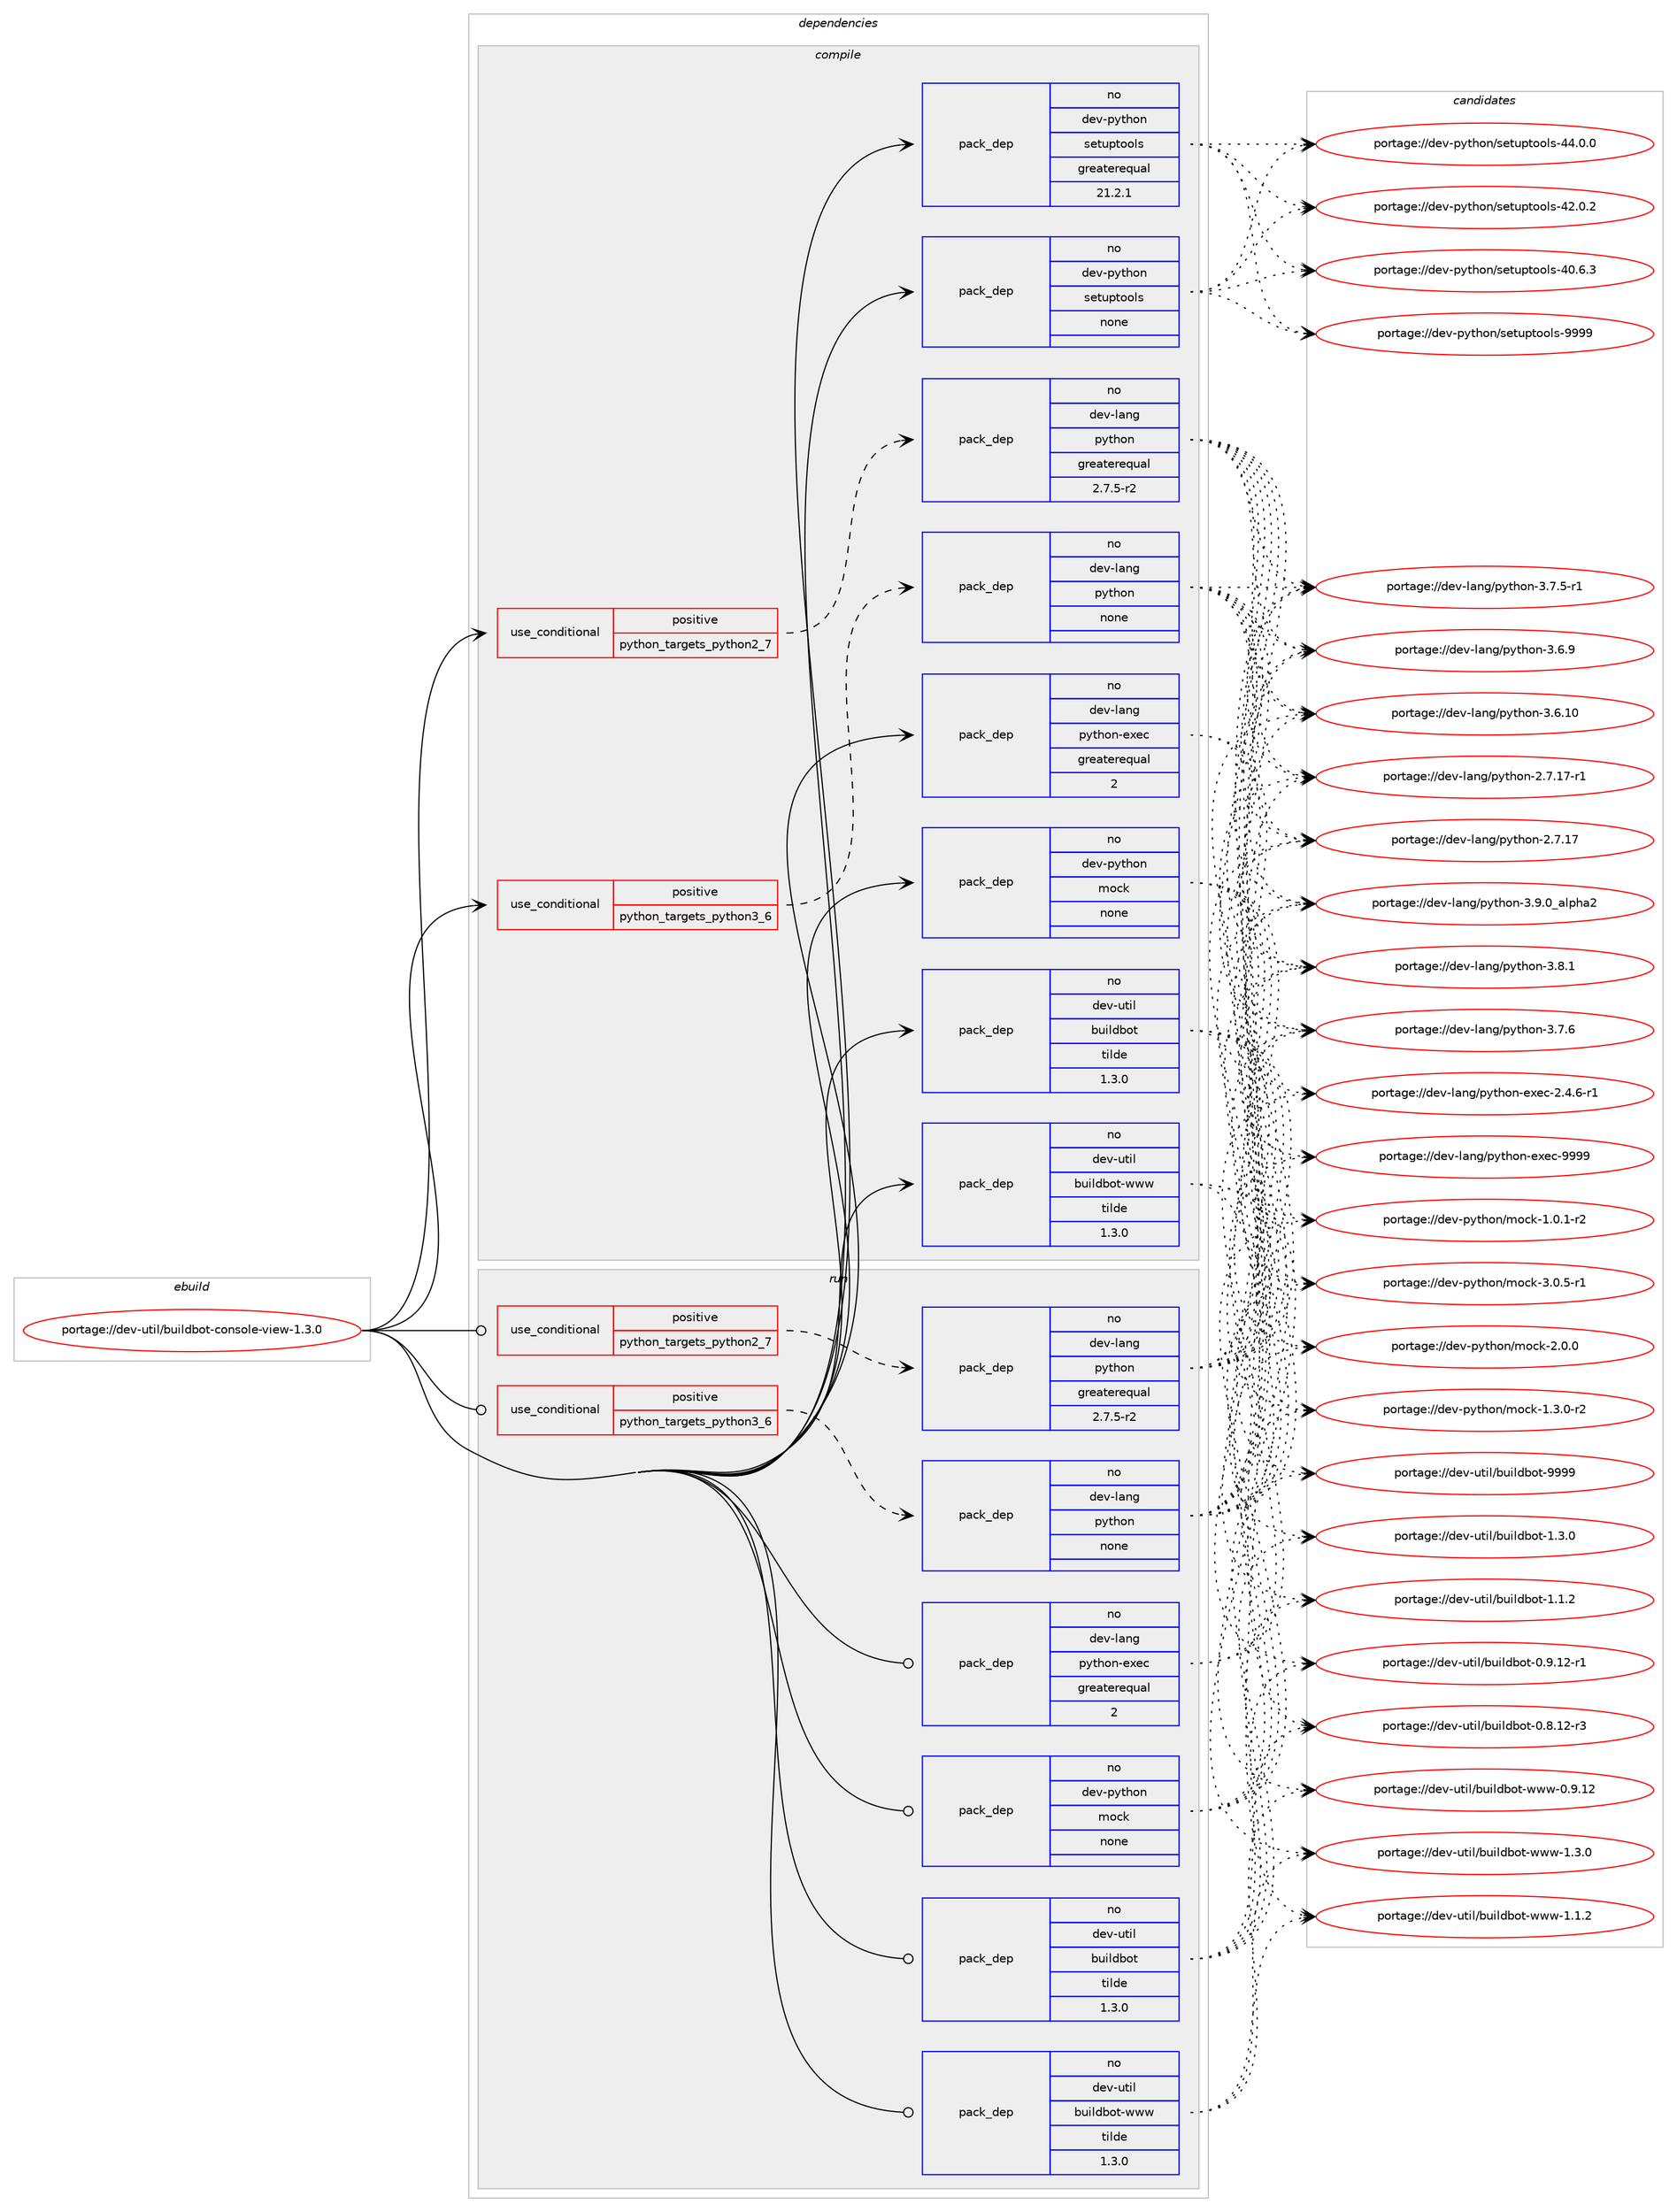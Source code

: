 digraph prolog {

# *************
# Graph options
# *************

newrank=true;
concentrate=true;
compound=true;
graph [rankdir=LR,fontname=Helvetica,fontsize=10,ranksep=1.5];#, ranksep=2.5, nodesep=0.2];
edge  [arrowhead=vee];
node  [fontname=Helvetica,fontsize=10];

# **********
# The ebuild
# **********

subgraph cluster_leftcol {
color=gray;
rank=same;
label=<<i>ebuild</i>>;
id [label="portage://dev-util/buildbot-console-view-1.3.0", color=red, width=4, href="../dev-util/buildbot-console-view-1.3.0.svg"];
}

# ****************
# The dependencies
# ****************

subgraph cluster_midcol {
color=gray;
label=<<i>dependencies</i>>;
subgraph cluster_compile {
fillcolor="#eeeeee";
style=filled;
label=<<i>compile</i>>;
subgraph cond63549 {
dependency305878 [label=<<TABLE BORDER="0" CELLBORDER="1" CELLSPACING="0" CELLPADDING="4"><TR><TD ROWSPAN="3" CELLPADDING="10">use_conditional</TD></TR><TR><TD>positive</TD></TR><TR><TD>python_targets_python2_7</TD></TR></TABLE>>, shape=none, color=red];
subgraph pack237655 {
dependency305879 [label=<<TABLE BORDER="0" CELLBORDER="1" CELLSPACING="0" CELLPADDING="4" WIDTH="220"><TR><TD ROWSPAN="6" CELLPADDING="30">pack_dep</TD></TR><TR><TD WIDTH="110">no</TD></TR><TR><TD>dev-lang</TD></TR><TR><TD>python</TD></TR><TR><TD>greaterequal</TD></TR><TR><TD>2.7.5-r2</TD></TR></TABLE>>, shape=none, color=blue];
}
dependency305878:e -> dependency305879:w [weight=20,style="dashed",arrowhead="vee"];
}
id:e -> dependency305878:w [weight=20,style="solid",arrowhead="vee"];
subgraph cond63550 {
dependency305880 [label=<<TABLE BORDER="0" CELLBORDER="1" CELLSPACING="0" CELLPADDING="4"><TR><TD ROWSPAN="3" CELLPADDING="10">use_conditional</TD></TR><TR><TD>positive</TD></TR><TR><TD>python_targets_python3_6</TD></TR></TABLE>>, shape=none, color=red];
subgraph pack237656 {
dependency305881 [label=<<TABLE BORDER="0" CELLBORDER="1" CELLSPACING="0" CELLPADDING="4" WIDTH="220"><TR><TD ROWSPAN="6" CELLPADDING="30">pack_dep</TD></TR><TR><TD WIDTH="110">no</TD></TR><TR><TD>dev-lang</TD></TR><TR><TD>python</TD></TR><TR><TD>none</TD></TR><TR><TD></TD></TR></TABLE>>, shape=none, color=blue];
}
dependency305880:e -> dependency305881:w [weight=20,style="dashed",arrowhead="vee"];
}
id:e -> dependency305880:w [weight=20,style="solid",arrowhead="vee"];
subgraph pack237657 {
dependency305882 [label=<<TABLE BORDER="0" CELLBORDER="1" CELLSPACING="0" CELLPADDING="4" WIDTH="220"><TR><TD ROWSPAN="6" CELLPADDING="30">pack_dep</TD></TR><TR><TD WIDTH="110">no</TD></TR><TR><TD>dev-lang</TD></TR><TR><TD>python-exec</TD></TR><TR><TD>greaterequal</TD></TR><TR><TD>2</TD></TR></TABLE>>, shape=none, color=blue];
}
id:e -> dependency305882:w [weight=20,style="solid",arrowhead="vee"];
subgraph pack237658 {
dependency305883 [label=<<TABLE BORDER="0" CELLBORDER="1" CELLSPACING="0" CELLPADDING="4" WIDTH="220"><TR><TD ROWSPAN="6" CELLPADDING="30">pack_dep</TD></TR><TR><TD WIDTH="110">no</TD></TR><TR><TD>dev-python</TD></TR><TR><TD>mock</TD></TR><TR><TD>none</TD></TR><TR><TD></TD></TR></TABLE>>, shape=none, color=blue];
}
id:e -> dependency305883:w [weight=20,style="solid",arrowhead="vee"];
subgraph pack237659 {
dependency305884 [label=<<TABLE BORDER="0" CELLBORDER="1" CELLSPACING="0" CELLPADDING="4" WIDTH="220"><TR><TD ROWSPAN="6" CELLPADDING="30">pack_dep</TD></TR><TR><TD WIDTH="110">no</TD></TR><TR><TD>dev-python</TD></TR><TR><TD>setuptools</TD></TR><TR><TD>greaterequal</TD></TR><TR><TD>21.2.1</TD></TR></TABLE>>, shape=none, color=blue];
}
id:e -> dependency305884:w [weight=20,style="solid",arrowhead="vee"];
subgraph pack237660 {
dependency305885 [label=<<TABLE BORDER="0" CELLBORDER="1" CELLSPACING="0" CELLPADDING="4" WIDTH="220"><TR><TD ROWSPAN="6" CELLPADDING="30">pack_dep</TD></TR><TR><TD WIDTH="110">no</TD></TR><TR><TD>dev-python</TD></TR><TR><TD>setuptools</TD></TR><TR><TD>none</TD></TR><TR><TD></TD></TR></TABLE>>, shape=none, color=blue];
}
id:e -> dependency305885:w [weight=20,style="solid",arrowhead="vee"];
subgraph pack237661 {
dependency305886 [label=<<TABLE BORDER="0" CELLBORDER="1" CELLSPACING="0" CELLPADDING="4" WIDTH="220"><TR><TD ROWSPAN="6" CELLPADDING="30">pack_dep</TD></TR><TR><TD WIDTH="110">no</TD></TR><TR><TD>dev-util</TD></TR><TR><TD>buildbot</TD></TR><TR><TD>tilde</TD></TR><TR><TD>1.3.0</TD></TR></TABLE>>, shape=none, color=blue];
}
id:e -> dependency305886:w [weight=20,style="solid",arrowhead="vee"];
subgraph pack237662 {
dependency305887 [label=<<TABLE BORDER="0" CELLBORDER="1" CELLSPACING="0" CELLPADDING="4" WIDTH="220"><TR><TD ROWSPAN="6" CELLPADDING="30">pack_dep</TD></TR><TR><TD WIDTH="110">no</TD></TR><TR><TD>dev-util</TD></TR><TR><TD>buildbot-www</TD></TR><TR><TD>tilde</TD></TR><TR><TD>1.3.0</TD></TR></TABLE>>, shape=none, color=blue];
}
id:e -> dependency305887:w [weight=20,style="solid",arrowhead="vee"];
}
subgraph cluster_compileandrun {
fillcolor="#eeeeee";
style=filled;
label=<<i>compile and run</i>>;
}
subgraph cluster_run {
fillcolor="#eeeeee";
style=filled;
label=<<i>run</i>>;
subgraph cond63551 {
dependency305888 [label=<<TABLE BORDER="0" CELLBORDER="1" CELLSPACING="0" CELLPADDING="4"><TR><TD ROWSPAN="3" CELLPADDING="10">use_conditional</TD></TR><TR><TD>positive</TD></TR><TR><TD>python_targets_python2_7</TD></TR></TABLE>>, shape=none, color=red];
subgraph pack237663 {
dependency305889 [label=<<TABLE BORDER="0" CELLBORDER="1" CELLSPACING="0" CELLPADDING="4" WIDTH="220"><TR><TD ROWSPAN="6" CELLPADDING="30">pack_dep</TD></TR><TR><TD WIDTH="110">no</TD></TR><TR><TD>dev-lang</TD></TR><TR><TD>python</TD></TR><TR><TD>greaterequal</TD></TR><TR><TD>2.7.5-r2</TD></TR></TABLE>>, shape=none, color=blue];
}
dependency305888:e -> dependency305889:w [weight=20,style="dashed",arrowhead="vee"];
}
id:e -> dependency305888:w [weight=20,style="solid",arrowhead="odot"];
subgraph cond63552 {
dependency305890 [label=<<TABLE BORDER="0" CELLBORDER="1" CELLSPACING="0" CELLPADDING="4"><TR><TD ROWSPAN="3" CELLPADDING="10">use_conditional</TD></TR><TR><TD>positive</TD></TR><TR><TD>python_targets_python3_6</TD></TR></TABLE>>, shape=none, color=red];
subgraph pack237664 {
dependency305891 [label=<<TABLE BORDER="0" CELLBORDER="1" CELLSPACING="0" CELLPADDING="4" WIDTH="220"><TR><TD ROWSPAN="6" CELLPADDING="30">pack_dep</TD></TR><TR><TD WIDTH="110">no</TD></TR><TR><TD>dev-lang</TD></TR><TR><TD>python</TD></TR><TR><TD>none</TD></TR><TR><TD></TD></TR></TABLE>>, shape=none, color=blue];
}
dependency305890:e -> dependency305891:w [weight=20,style="dashed",arrowhead="vee"];
}
id:e -> dependency305890:w [weight=20,style="solid",arrowhead="odot"];
subgraph pack237665 {
dependency305892 [label=<<TABLE BORDER="0" CELLBORDER="1" CELLSPACING="0" CELLPADDING="4" WIDTH="220"><TR><TD ROWSPAN="6" CELLPADDING="30">pack_dep</TD></TR><TR><TD WIDTH="110">no</TD></TR><TR><TD>dev-lang</TD></TR><TR><TD>python-exec</TD></TR><TR><TD>greaterequal</TD></TR><TR><TD>2</TD></TR></TABLE>>, shape=none, color=blue];
}
id:e -> dependency305892:w [weight=20,style="solid",arrowhead="odot"];
subgraph pack237666 {
dependency305893 [label=<<TABLE BORDER="0" CELLBORDER="1" CELLSPACING="0" CELLPADDING="4" WIDTH="220"><TR><TD ROWSPAN="6" CELLPADDING="30">pack_dep</TD></TR><TR><TD WIDTH="110">no</TD></TR><TR><TD>dev-python</TD></TR><TR><TD>mock</TD></TR><TR><TD>none</TD></TR><TR><TD></TD></TR></TABLE>>, shape=none, color=blue];
}
id:e -> dependency305893:w [weight=20,style="solid",arrowhead="odot"];
subgraph pack237667 {
dependency305894 [label=<<TABLE BORDER="0" CELLBORDER="1" CELLSPACING="0" CELLPADDING="4" WIDTH="220"><TR><TD ROWSPAN="6" CELLPADDING="30">pack_dep</TD></TR><TR><TD WIDTH="110">no</TD></TR><TR><TD>dev-util</TD></TR><TR><TD>buildbot</TD></TR><TR><TD>tilde</TD></TR><TR><TD>1.3.0</TD></TR></TABLE>>, shape=none, color=blue];
}
id:e -> dependency305894:w [weight=20,style="solid",arrowhead="odot"];
subgraph pack237668 {
dependency305895 [label=<<TABLE BORDER="0" CELLBORDER="1" CELLSPACING="0" CELLPADDING="4" WIDTH="220"><TR><TD ROWSPAN="6" CELLPADDING="30">pack_dep</TD></TR><TR><TD WIDTH="110">no</TD></TR><TR><TD>dev-util</TD></TR><TR><TD>buildbot-www</TD></TR><TR><TD>tilde</TD></TR><TR><TD>1.3.0</TD></TR></TABLE>>, shape=none, color=blue];
}
id:e -> dependency305895:w [weight=20,style="solid",arrowhead="odot"];
}
}

# **************
# The candidates
# **************

subgraph cluster_choices {
rank=same;
color=gray;
label=<<i>candidates</i>>;

subgraph choice237655 {
color=black;
nodesep=1;
choice10010111845108971101034711212111610411111045514657464895971081121049750 [label="portage://dev-lang/python-3.9.0_alpha2", color=red, width=4,href="../dev-lang/python-3.9.0_alpha2.svg"];
choice100101118451089711010347112121116104111110455146564649 [label="portage://dev-lang/python-3.8.1", color=red, width=4,href="../dev-lang/python-3.8.1.svg"];
choice100101118451089711010347112121116104111110455146554654 [label="portage://dev-lang/python-3.7.6", color=red, width=4,href="../dev-lang/python-3.7.6.svg"];
choice1001011184510897110103471121211161041111104551465546534511449 [label="portage://dev-lang/python-3.7.5-r1", color=red, width=4,href="../dev-lang/python-3.7.5-r1.svg"];
choice100101118451089711010347112121116104111110455146544657 [label="portage://dev-lang/python-3.6.9", color=red, width=4,href="../dev-lang/python-3.6.9.svg"];
choice10010111845108971101034711212111610411111045514654464948 [label="portage://dev-lang/python-3.6.10", color=red, width=4,href="../dev-lang/python-3.6.10.svg"];
choice100101118451089711010347112121116104111110455046554649554511449 [label="portage://dev-lang/python-2.7.17-r1", color=red, width=4,href="../dev-lang/python-2.7.17-r1.svg"];
choice10010111845108971101034711212111610411111045504655464955 [label="portage://dev-lang/python-2.7.17", color=red, width=4,href="../dev-lang/python-2.7.17.svg"];
dependency305879:e -> choice10010111845108971101034711212111610411111045514657464895971081121049750:w [style=dotted,weight="100"];
dependency305879:e -> choice100101118451089711010347112121116104111110455146564649:w [style=dotted,weight="100"];
dependency305879:e -> choice100101118451089711010347112121116104111110455146554654:w [style=dotted,weight="100"];
dependency305879:e -> choice1001011184510897110103471121211161041111104551465546534511449:w [style=dotted,weight="100"];
dependency305879:e -> choice100101118451089711010347112121116104111110455146544657:w [style=dotted,weight="100"];
dependency305879:e -> choice10010111845108971101034711212111610411111045514654464948:w [style=dotted,weight="100"];
dependency305879:e -> choice100101118451089711010347112121116104111110455046554649554511449:w [style=dotted,weight="100"];
dependency305879:e -> choice10010111845108971101034711212111610411111045504655464955:w [style=dotted,weight="100"];
}
subgraph choice237656 {
color=black;
nodesep=1;
choice10010111845108971101034711212111610411111045514657464895971081121049750 [label="portage://dev-lang/python-3.9.0_alpha2", color=red, width=4,href="../dev-lang/python-3.9.0_alpha2.svg"];
choice100101118451089711010347112121116104111110455146564649 [label="portage://dev-lang/python-3.8.1", color=red, width=4,href="../dev-lang/python-3.8.1.svg"];
choice100101118451089711010347112121116104111110455146554654 [label="portage://dev-lang/python-3.7.6", color=red, width=4,href="../dev-lang/python-3.7.6.svg"];
choice1001011184510897110103471121211161041111104551465546534511449 [label="portage://dev-lang/python-3.7.5-r1", color=red, width=4,href="../dev-lang/python-3.7.5-r1.svg"];
choice100101118451089711010347112121116104111110455146544657 [label="portage://dev-lang/python-3.6.9", color=red, width=4,href="../dev-lang/python-3.6.9.svg"];
choice10010111845108971101034711212111610411111045514654464948 [label="portage://dev-lang/python-3.6.10", color=red, width=4,href="../dev-lang/python-3.6.10.svg"];
choice100101118451089711010347112121116104111110455046554649554511449 [label="portage://dev-lang/python-2.7.17-r1", color=red, width=4,href="../dev-lang/python-2.7.17-r1.svg"];
choice10010111845108971101034711212111610411111045504655464955 [label="portage://dev-lang/python-2.7.17", color=red, width=4,href="../dev-lang/python-2.7.17.svg"];
dependency305881:e -> choice10010111845108971101034711212111610411111045514657464895971081121049750:w [style=dotted,weight="100"];
dependency305881:e -> choice100101118451089711010347112121116104111110455146564649:w [style=dotted,weight="100"];
dependency305881:e -> choice100101118451089711010347112121116104111110455146554654:w [style=dotted,weight="100"];
dependency305881:e -> choice1001011184510897110103471121211161041111104551465546534511449:w [style=dotted,weight="100"];
dependency305881:e -> choice100101118451089711010347112121116104111110455146544657:w [style=dotted,weight="100"];
dependency305881:e -> choice10010111845108971101034711212111610411111045514654464948:w [style=dotted,weight="100"];
dependency305881:e -> choice100101118451089711010347112121116104111110455046554649554511449:w [style=dotted,weight="100"];
dependency305881:e -> choice10010111845108971101034711212111610411111045504655464955:w [style=dotted,weight="100"];
}
subgraph choice237657 {
color=black;
nodesep=1;
choice10010111845108971101034711212111610411111045101120101994557575757 [label="portage://dev-lang/python-exec-9999", color=red, width=4,href="../dev-lang/python-exec-9999.svg"];
choice10010111845108971101034711212111610411111045101120101994550465246544511449 [label="portage://dev-lang/python-exec-2.4.6-r1", color=red, width=4,href="../dev-lang/python-exec-2.4.6-r1.svg"];
dependency305882:e -> choice10010111845108971101034711212111610411111045101120101994557575757:w [style=dotted,weight="100"];
dependency305882:e -> choice10010111845108971101034711212111610411111045101120101994550465246544511449:w [style=dotted,weight="100"];
}
subgraph choice237658 {
color=black;
nodesep=1;
choice1001011184511212111610411111047109111991074551464846534511449 [label="portage://dev-python/mock-3.0.5-r1", color=red, width=4,href="../dev-python/mock-3.0.5-r1.svg"];
choice100101118451121211161041111104710911199107455046484648 [label="portage://dev-python/mock-2.0.0", color=red, width=4,href="../dev-python/mock-2.0.0.svg"];
choice1001011184511212111610411111047109111991074549465146484511450 [label="portage://dev-python/mock-1.3.0-r2", color=red, width=4,href="../dev-python/mock-1.3.0-r2.svg"];
choice1001011184511212111610411111047109111991074549464846494511450 [label="portage://dev-python/mock-1.0.1-r2", color=red, width=4,href="../dev-python/mock-1.0.1-r2.svg"];
dependency305883:e -> choice1001011184511212111610411111047109111991074551464846534511449:w [style=dotted,weight="100"];
dependency305883:e -> choice100101118451121211161041111104710911199107455046484648:w [style=dotted,weight="100"];
dependency305883:e -> choice1001011184511212111610411111047109111991074549465146484511450:w [style=dotted,weight="100"];
dependency305883:e -> choice1001011184511212111610411111047109111991074549464846494511450:w [style=dotted,weight="100"];
}
subgraph choice237659 {
color=black;
nodesep=1;
choice10010111845112121116104111110471151011161171121161111111081154557575757 [label="portage://dev-python/setuptools-9999", color=red, width=4,href="../dev-python/setuptools-9999.svg"];
choice100101118451121211161041111104711510111611711211611111110811545525246484648 [label="portage://dev-python/setuptools-44.0.0", color=red, width=4,href="../dev-python/setuptools-44.0.0.svg"];
choice100101118451121211161041111104711510111611711211611111110811545525046484650 [label="portage://dev-python/setuptools-42.0.2", color=red, width=4,href="../dev-python/setuptools-42.0.2.svg"];
choice100101118451121211161041111104711510111611711211611111110811545524846544651 [label="portage://dev-python/setuptools-40.6.3", color=red, width=4,href="../dev-python/setuptools-40.6.3.svg"];
dependency305884:e -> choice10010111845112121116104111110471151011161171121161111111081154557575757:w [style=dotted,weight="100"];
dependency305884:e -> choice100101118451121211161041111104711510111611711211611111110811545525246484648:w [style=dotted,weight="100"];
dependency305884:e -> choice100101118451121211161041111104711510111611711211611111110811545525046484650:w [style=dotted,weight="100"];
dependency305884:e -> choice100101118451121211161041111104711510111611711211611111110811545524846544651:w [style=dotted,weight="100"];
}
subgraph choice237660 {
color=black;
nodesep=1;
choice10010111845112121116104111110471151011161171121161111111081154557575757 [label="portage://dev-python/setuptools-9999", color=red, width=4,href="../dev-python/setuptools-9999.svg"];
choice100101118451121211161041111104711510111611711211611111110811545525246484648 [label="portage://dev-python/setuptools-44.0.0", color=red, width=4,href="../dev-python/setuptools-44.0.0.svg"];
choice100101118451121211161041111104711510111611711211611111110811545525046484650 [label="portage://dev-python/setuptools-42.0.2", color=red, width=4,href="../dev-python/setuptools-42.0.2.svg"];
choice100101118451121211161041111104711510111611711211611111110811545524846544651 [label="portage://dev-python/setuptools-40.6.3", color=red, width=4,href="../dev-python/setuptools-40.6.3.svg"];
dependency305885:e -> choice10010111845112121116104111110471151011161171121161111111081154557575757:w [style=dotted,weight="100"];
dependency305885:e -> choice100101118451121211161041111104711510111611711211611111110811545525246484648:w [style=dotted,weight="100"];
dependency305885:e -> choice100101118451121211161041111104711510111611711211611111110811545525046484650:w [style=dotted,weight="100"];
dependency305885:e -> choice100101118451121211161041111104711510111611711211611111110811545524846544651:w [style=dotted,weight="100"];
}
subgraph choice237661 {
color=black;
nodesep=1;
choice100101118451171161051084798117105108100981111164557575757 [label="portage://dev-util/buildbot-9999", color=red, width=4,href="../dev-util/buildbot-9999.svg"];
choice10010111845117116105108479811710510810098111116454946514648 [label="portage://dev-util/buildbot-1.3.0", color=red, width=4,href="../dev-util/buildbot-1.3.0.svg"];
choice10010111845117116105108479811710510810098111116454946494650 [label="portage://dev-util/buildbot-1.1.2", color=red, width=4,href="../dev-util/buildbot-1.1.2.svg"];
choice10010111845117116105108479811710510810098111116454846574649504511449 [label="portage://dev-util/buildbot-0.9.12-r1", color=red, width=4,href="../dev-util/buildbot-0.9.12-r1.svg"];
choice10010111845117116105108479811710510810098111116454846564649504511451 [label="portage://dev-util/buildbot-0.8.12-r3", color=red, width=4,href="../dev-util/buildbot-0.8.12-r3.svg"];
dependency305886:e -> choice100101118451171161051084798117105108100981111164557575757:w [style=dotted,weight="100"];
dependency305886:e -> choice10010111845117116105108479811710510810098111116454946514648:w [style=dotted,weight="100"];
dependency305886:e -> choice10010111845117116105108479811710510810098111116454946494650:w [style=dotted,weight="100"];
dependency305886:e -> choice10010111845117116105108479811710510810098111116454846574649504511449:w [style=dotted,weight="100"];
dependency305886:e -> choice10010111845117116105108479811710510810098111116454846564649504511451:w [style=dotted,weight="100"];
}
subgraph choice237662 {
color=black;
nodesep=1;
choice1001011184511711610510847981171051081009811111645119119119454946514648 [label="portage://dev-util/buildbot-www-1.3.0", color=red, width=4,href="../dev-util/buildbot-www-1.3.0.svg"];
choice1001011184511711610510847981171051081009811111645119119119454946494650 [label="portage://dev-util/buildbot-www-1.1.2", color=red, width=4,href="../dev-util/buildbot-www-1.1.2.svg"];
choice100101118451171161051084798117105108100981111164511911911945484657464950 [label="portage://dev-util/buildbot-www-0.9.12", color=red, width=4,href="../dev-util/buildbot-www-0.9.12.svg"];
dependency305887:e -> choice1001011184511711610510847981171051081009811111645119119119454946514648:w [style=dotted,weight="100"];
dependency305887:e -> choice1001011184511711610510847981171051081009811111645119119119454946494650:w [style=dotted,weight="100"];
dependency305887:e -> choice100101118451171161051084798117105108100981111164511911911945484657464950:w [style=dotted,weight="100"];
}
subgraph choice237663 {
color=black;
nodesep=1;
choice10010111845108971101034711212111610411111045514657464895971081121049750 [label="portage://dev-lang/python-3.9.0_alpha2", color=red, width=4,href="../dev-lang/python-3.9.0_alpha2.svg"];
choice100101118451089711010347112121116104111110455146564649 [label="portage://dev-lang/python-3.8.1", color=red, width=4,href="../dev-lang/python-3.8.1.svg"];
choice100101118451089711010347112121116104111110455146554654 [label="portage://dev-lang/python-3.7.6", color=red, width=4,href="../dev-lang/python-3.7.6.svg"];
choice1001011184510897110103471121211161041111104551465546534511449 [label="portage://dev-lang/python-3.7.5-r1", color=red, width=4,href="../dev-lang/python-3.7.5-r1.svg"];
choice100101118451089711010347112121116104111110455146544657 [label="portage://dev-lang/python-3.6.9", color=red, width=4,href="../dev-lang/python-3.6.9.svg"];
choice10010111845108971101034711212111610411111045514654464948 [label="portage://dev-lang/python-3.6.10", color=red, width=4,href="../dev-lang/python-3.6.10.svg"];
choice100101118451089711010347112121116104111110455046554649554511449 [label="portage://dev-lang/python-2.7.17-r1", color=red, width=4,href="../dev-lang/python-2.7.17-r1.svg"];
choice10010111845108971101034711212111610411111045504655464955 [label="portage://dev-lang/python-2.7.17", color=red, width=4,href="../dev-lang/python-2.7.17.svg"];
dependency305889:e -> choice10010111845108971101034711212111610411111045514657464895971081121049750:w [style=dotted,weight="100"];
dependency305889:e -> choice100101118451089711010347112121116104111110455146564649:w [style=dotted,weight="100"];
dependency305889:e -> choice100101118451089711010347112121116104111110455146554654:w [style=dotted,weight="100"];
dependency305889:e -> choice1001011184510897110103471121211161041111104551465546534511449:w [style=dotted,weight="100"];
dependency305889:e -> choice100101118451089711010347112121116104111110455146544657:w [style=dotted,weight="100"];
dependency305889:e -> choice10010111845108971101034711212111610411111045514654464948:w [style=dotted,weight="100"];
dependency305889:e -> choice100101118451089711010347112121116104111110455046554649554511449:w [style=dotted,weight="100"];
dependency305889:e -> choice10010111845108971101034711212111610411111045504655464955:w [style=dotted,weight="100"];
}
subgraph choice237664 {
color=black;
nodesep=1;
choice10010111845108971101034711212111610411111045514657464895971081121049750 [label="portage://dev-lang/python-3.9.0_alpha2", color=red, width=4,href="../dev-lang/python-3.9.0_alpha2.svg"];
choice100101118451089711010347112121116104111110455146564649 [label="portage://dev-lang/python-3.8.1", color=red, width=4,href="../dev-lang/python-3.8.1.svg"];
choice100101118451089711010347112121116104111110455146554654 [label="portage://dev-lang/python-3.7.6", color=red, width=4,href="../dev-lang/python-3.7.6.svg"];
choice1001011184510897110103471121211161041111104551465546534511449 [label="portage://dev-lang/python-3.7.5-r1", color=red, width=4,href="../dev-lang/python-3.7.5-r1.svg"];
choice100101118451089711010347112121116104111110455146544657 [label="portage://dev-lang/python-3.6.9", color=red, width=4,href="../dev-lang/python-3.6.9.svg"];
choice10010111845108971101034711212111610411111045514654464948 [label="portage://dev-lang/python-3.6.10", color=red, width=4,href="../dev-lang/python-3.6.10.svg"];
choice100101118451089711010347112121116104111110455046554649554511449 [label="portage://dev-lang/python-2.7.17-r1", color=red, width=4,href="../dev-lang/python-2.7.17-r1.svg"];
choice10010111845108971101034711212111610411111045504655464955 [label="portage://dev-lang/python-2.7.17", color=red, width=4,href="../dev-lang/python-2.7.17.svg"];
dependency305891:e -> choice10010111845108971101034711212111610411111045514657464895971081121049750:w [style=dotted,weight="100"];
dependency305891:e -> choice100101118451089711010347112121116104111110455146564649:w [style=dotted,weight="100"];
dependency305891:e -> choice100101118451089711010347112121116104111110455146554654:w [style=dotted,weight="100"];
dependency305891:e -> choice1001011184510897110103471121211161041111104551465546534511449:w [style=dotted,weight="100"];
dependency305891:e -> choice100101118451089711010347112121116104111110455146544657:w [style=dotted,weight="100"];
dependency305891:e -> choice10010111845108971101034711212111610411111045514654464948:w [style=dotted,weight="100"];
dependency305891:e -> choice100101118451089711010347112121116104111110455046554649554511449:w [style=dotted,weight="100"];
dependency305891:e -> choice10010111845108971101034711212111610411111045504655464955:w [style=dotted,weight="100"];
}
subgraph choice237665 {
color=black;
nodesep=1;
choice10010111845108971101034711212111610411111045101120101994557575757 [label="portage://dev-lang/python-exec-9999", color=red, width=4,href="../dev-lang/python-exec-9999.svg"];
choice10010111845108971101034711212111610411111045101120101994550465246544511449 [label="portage://dev-lang/python-exec-2.4.6-r1", color=red, width=4,href="../dev-lang/python-exec-2.4.6-r1.svg"];
dependency305892:e -> choice10010111845108971101034711212111610411111045101120101994557575757:w [style=dotted,weight="100"];
dependency305892:e -> choice10010111845108971101034711212111610411111045101120101994550465246544511449:w [style=dotted,weight="100"];
}
subgraph choice237666 {
color=black;
nodesep=1;
choice1001011184511212111610411111047109111991074551464846534511449 [label="portage://dev-python/mock-3.0.5-r1", color=red, width=4,href="../dev-python/mock-3.0.5-r1.svg"];
choice100101118451121211161041111104710911199107455046484648 [label="portage://dev-python/mock-2.0.0", color=red, width=4,href="../dev-python/mock-2.0.0.svg"];
choice1001011184511212111610411111047109111991074549465146484511450 [label="portage://dev-python/mock-1.3.0-r2", color=red, width=4,href="../dev-python/mock-1.3.0-r2.svg"];
choice1001011184511212111610411111047109111991074549464846494511450 [label="portage://dev-python/mock-1.0.1-r2", color=red, width=4,href="../dev-python/mock-1.0.1-r2.svg"];
dependency305893:e -> choice1001011184511212111610411111047109111991074551464846534511449:w [style=dotted,weight="100"];
dependency305893:e -> choice100101118451121211161041111104710911199107455046484648:w [style=dotted,weight="100"];
dependency305893:e -> choice1001011184511212111610411111047109111991074549465146484511450:w [style=dotted,weight="100"];
dependency305893:e -> choice1001011184511212111610411111047109111991074549464846494511450:w [style=dotted,weight="100"];
}
subgraph choice237667 {
color=black;
nodesep=1;
choice100101118451171161051084798117105108100981111164557575757 [label="portage://dev-util/buildbot-9999", color=red, width=4,href="../dev-util/buildbot-9999.svg"];
choice10010111845117116105108479811710510810098111116454946514648 [label="portage://dev-util/buildbot-1.3.0", color=red, width=4,href="../dev-util/buildbot-1.3.0.svg"];
choice10010111845117116105108479811710510810098111116454946494650 [label="portage://dev-util/buildbot-1.1.2", color=red, width=4,href="../dev-util/buildbot-1.1.2.svg"];
choice10010111845117116105108479811710510810098111116454846574649504511449 [label="portage://dev-util/buildbot-0.9.12-r1", color=red, width=4,href="../dev-util/buildbot-0.9.12-r1.svg"];
choice10010111845117116105108479811710510810098111116454846564649504511451 [label="portage://dev-util/buildbot-0.8.12-r3", color=red, width=4,href="../dev-util/buildbot-0.8.12-r3.svg"];
dependency305894:e -> choice100101118451171161051084798117105108100981111164557575757:w [style=dotted,weight="100"];
dependency305894:e -> choice10010111845117116105108479811710510810098111116454946514648:w [style=dotted,weight="100"];
dependency305894:e -> choice10010111845117116105108479811710510810098111116454946494650:w [style=dotted,weight="100"];
dependency305894:e -> choice10010111845117116105108479811710510810098111116454846574649504511449:w [style=dotted,weight="100"];
dependency305894:e -> choice10010111845117116105108479811710510810098111116454846564649504511451:w [style=dotted,weight="100"];
}
subgraph choice237668 {
color=black;
nodesep=1;
choice1001011184511711610510847981171051081009811111645119119119454946514648 [label="portage://dev-util/buildbot-www-1.3.0", color=red, width=4,href="../dev-util/buildbot-www-1.3.0.svg"];
choice1001011184511711610510847981171051081009811111645119119119454946494650 [label="portage://dev-util/buildbot-www-1.1.2", color=red, width=4,href="../dev-util/buildbot-www-1.1.2.svg"];
choice100101118451171161051084798117105108100981111164511911911945484657464950 [label="portage://dev-util/buildbot-www-0.9.12", color=red, width=4,href="../dev-util/buildbot-www-0.9.12.svg"];
dependency305895:e -> choice1001011184511711610510847981171051081009811111645119119119454946514648:w [style=dotted,weight="100"];
dependency305895:e -> choice1001011184511711610510847981171051081009811111645119119119454946494650:w [style=dotted,weight="100"];
dependency305895:e -> choice100101118451171161051084798117105108100981111164511911911945484657464950:w [style=dotted,weight="100"];
}
}

}
